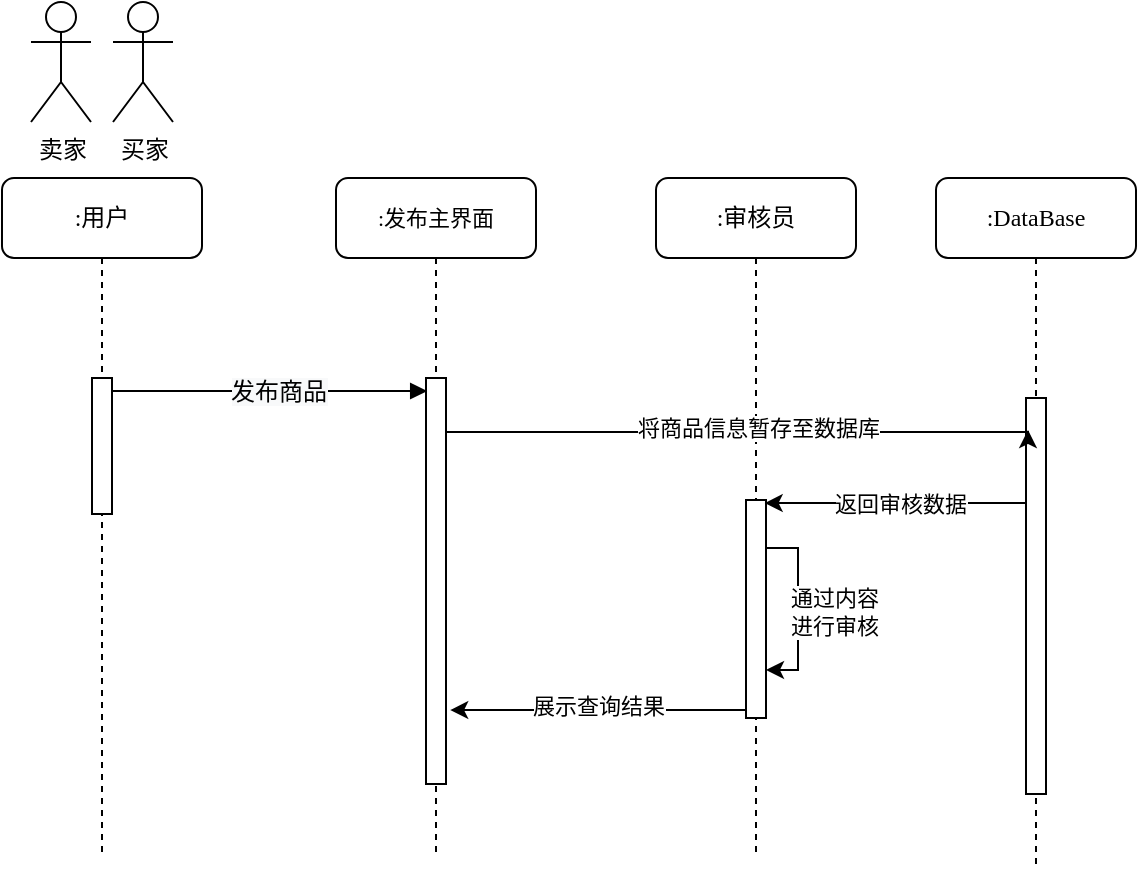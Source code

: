 <mxfile version="17.4.5" type="github">
  <diagram id="on1jaZB2G12ZiQlU1ATC" name="第 1 页">
    <mxGraphModel dx="493" dy="291" grid="0" gridSize="10" guides="1" tooltips="1" connect="1" arrows="1" fold="1" page="1" pageScale="1" pageWidth="1169" pageHeight="827" math="0" shadow="0">
      <root>
        <mxCell id="0" />
        <mxCell id="1" parent="0" />
        <mxCell id="yDM_2lHMn7Q9lCKYdCRe-1" value="&lt;font style=&quot;font-size: 11px ; line-height: 1.2&quot;&gt;:发布主界面&lt;/font&gt;" style="shape=umlLifeline;perimeter=lifelinePerimeter;whiteSpace=wrap;html=1;container=1;collapsible=0;recursiveResize=0;outlineConnect=0;rounded=1;shadow=0;comic=0;labelBackgroundColor=none;strokeWidth=1;fontFamily=Verdana;fontSize=12;align=center;" vertex="1" parent="1">
          <mxGeometry x="344" y="207" width="100" height="338" as="geometry" />
        </mxCell>
        <mxCell id="yDM_2lHMn7Q9lCKYdCRe-2" value="" style="html=1;points=[];perimeter=orthogonalPerimeter;rounded=0;shadow=0;comic=0;labelBackgroundColor=none;strokeWidth=1;fontFamily=Verdana;fontSize=12;align=center;" vertex="1" parent="yDM_2lHMn7Q9lCKYdCRe-1">
          <mxGeometry x="45" y="100" width="10" height="203" as="geometry" />
        </mxCell>
        <mxCell id="yDM_2lHMn7Q9lCKYdCRe-3" value=":审核员" style="shape=umlLifeline;perimeter=lifelinePerimeter;whiteSpace=wrap;html=1;container=1;collapsible=0;recursiveResize=0;outlineConnect=0;rounded=1;shadow=0;comic=0;labelBackgroundColor=none;strokeWidth=1;fontFamily=Verdana;fontSize=12;align=center;" vertex="1" parent="1">
          <mxGeometry x="504" y="207" width="100" height="340" as="geometry" />
        </mxCell>
        <mxCell id="yDM_2lHMn7Q9lCKYdCRe-4" value="" style="html=1;points=[];perimeter=orthogonalPerimeter;rounded=0;shadow=0;comic=0;labelBackgroundColor=none;strokeWidth=1;fontFamily=Verdana;fontSize=12;align=center;" vertex="1" parent="yDM_2lHMn7Q9lCKYdCRe-3">
          <mxGeometry x="45" y="161" width="10" height="109" as="geometry" />
        </mxCell>
        <mxCell id="yDM_2lHMn7Q9lCKYdCRe-23" style="edgeStyle=orthogonalEdgeStyle;rounded=0;orthogonalLoop=1;jettySize=auto;html=1;" edge="1" parent="yDM_2lHMn7Q9lCKYdCRe-3" source="yDM_2lHMn7Q9lCKYdCRe-4" target="yDM_2lHMn7Q9lCKYdCRe-4">
          <mxGeometry relative="1" as="geometry">
            <Array as="points">
              <mxPoint x="71" y="246" />
            </Array>
          </mxGeometry>
        </mxCell>
        <mxCell id="yDM_2lHMn7Q9lCKYdCRe-24" value="通过内容&lt;br&gt;进行审核" style="edgeLabel;html=1;align=center;verticalAlign=middle;resizable=0;points=[];" vertex="1" connectable="0" parent="yDM_2lHMn7Q9lCKYdCRe-23">
          <mxGeometry x="0.19" y="-1" relative="1" as="geometry">
            <mxPoint x="19" y="-8" as="offset" />
          </mxGeometry>
        </mxCell>
        <mxCell id="yDM_2lHMn7Q9lCKYdCRe-5" value=":DataBase" style="shape=umlLifeline;perimeter=lifelinePerimeter;whiteSpace=wrap;html=1;container=1;collapsible=0;recursiveResize=0;outlineConnect=0;rounded=1;shadow=0;comic=0;labelBackgroundColor=none;strokeWidth=1;fontFamily=Verdana;fontSize=12;align=center;" vertex="1" parent="1">
          <mxGeometry x="644" y="207" width="100" height="344" as="geometry" />
        </mxCell>
        <mxCell id="yDM_2lHMn7Q9lCKYdCRe-6" value="" style="html=1;points=[];perimeter=orthogonalPerimeter;rounded=0;shadow=0;comic=0;labelBackgroundColor=none;strokeWidth=1;fontFamily=Verdana;fontSize=12;align=center;" vertex="1" parent="yDM_2lHMn7Q9lCKYdCRe-5">
          <mxGeometry x="45" y="110" width="10" height="198" as="geometry" />
        </mxCell>
        <mxCell id="yDM_2lHMn7Q9lCKYdCRe-7" value=":用户" style="shape=umlLifeline;perimeter=lifelinePerimeter;whiteSpace=wrap;html=1;container=1;collapsible=0;recursiveResize=0;outlineConnect=0;rounded=1;shadow=0;comic=0;labelBackgroundColor=none;strokeWidth=1;fontFamily=Verdana;fontSize=12;align=center;" vertex="1" parent="1">
          <mxGeometry x="177" y="207" width="100" height="340" as="geometry" />
        </mxCell>
        <mxCell id="yDM_2lHMn7Q9lCKYdCRe-8" value="" style="html=1;points=[];perimeter=orthogonalPerimeter;rounded=0;shadow=0;comic=0;labelBackgroundColor=none;strokeWidth=1;fontFamily=Verdana;fontSize=12;align=center;" vertex="1" parent="yDM_2lHMn7Q9lCKYdCRe-7">
          <mxGeometry x="45" y="100" width="10" height="68" as="geometry" />
        </mxCell>
        <mxCell id="yDM_2lHMn7Q9lCKYdCRe-9" value="" style="html=1;verticalAlign=bottom;endArrow=block;entryX=0.06;entryY=0.033;labelBackgroundColor=none;fontFamily=Verdana;fontSize=12;edgeStyle=elbowEdgeStyle;elbow=vertical;entryDx=0;entryDy=0;entryPerimeter=0;" edge="1" parent="1" source="yDM_2lHMn7Q9lCKYdCRe-8" target="yDM_2lHMn7Q9lCKYdCRe-2">
          <mxGeometry x="-0.031" y="-57" relative="1" as="geometry">
            <mxPoint x="324" y="317" as="sourcePoint" />
            <mxPoint as="offset" />
          </mxGeometry>
        </mxCell>
        <mxCell id="yDM_2lHMn7Q9lCKYdCRe-10" value="&lt;span style=&quot;font-family: &amp;#34;verdana&amp;#34; ; font-size: 12px ; background-color: rgb(248 , 249 , 250)&quot;&gt;发布商品&lt;/span&gt;" style="edgeLabel;html=1;align=center;verticalAlign=middle;resizable=0;points=[];" vertex="1" connectable="0" parent="yDM_2lHMn7Q9lCKYdCRe-9">
          <mxGeometry x="-0.185" y="-2" relative="1" as="geometry">
            <mxPoint x="18" y="-2" as="offset" />
          </mxGeometry>
        </mxCell>
        <mxCell id="yDM_2lHMn7Q9lCKYdCRe-11" value="卖家" style="shape=umlActor;verticalLabelPosition=bottom;verticalAlign=top;html=1;outlineConnect=0;" vertex="1" parent="1">
          <mxGeometry x="191.5" y="119" width="30" height="60" as="geometry" />
        </mxCell>
        <mxCell id="yDM_2lHMn7Q9lCKYdCRe-16" value="买家" style="shape=umlActor;verticalLabelPosition=bottom;verticalAlign=top;html=1;outlineConnect=0;" vertex="1" parent="1">
          <mxGeometry x="232.5" y="119" width="30" height="60" as="geometry" />
        </mxCell>
        <mxCell id="yDM_2lHMn7Q9lCKYdCRe-17" style="edgeStyle=orthogonalEdgeStyle;rounded=0;orthogonalLoop=1;jettySize=auto;html=1;entryX=0.933;entryY=0.014;entryDx=0;entryDy=0;entryPerimeter=0;" edge="1" parent="1" source="yDM_2lHMn7Q9lCKYdCRe-6" target="yDM_2lHMn7Q9lCKYdCRe-4">
          <mxGeometry relative="1" as="geometry">
            <Array as="points">
              <mxPoint x="624" y="370" />
            </Array>
          </mxGeometry>
        </mxCell>
        <mxCell id="yDM_2lHMn7Q9lCKYdCRe-18" value="返回审核数据" style="edgeLabel;html=1;align=center;verticalAlign=middle;resizable=0;points=[];" vertex="1" connectable="0" parent="yDM_2lHMn7Q9lCKYdCRe-17">
          <mxGeometry x="0.279" y="1" relative="1" as="geometry">
            <mxPoint x="20" y="-1" as="offset" />
          </mxGeometry>
        </mxCell>
        <mxCell id="yDM_2lHMn7Q9lCKYdCRe-19" style="edgeStyle=orthogonalEdgeStyle;rounded=0;orthogonalLoop=1;jettySize=auto;html=1;entryX=1.21;entryY=0.818;entryDx=0;entryDy=0;entryPerimeter=0;" edge="1" parent="1" source="yDM_2lHMn7Q9lCKYdCRe-4" target="yDM_2lHMn7Q9lCKYdCRe-2">
          <mxGeometry relative="1" as="geometry">
            <Array as="points">
              <mxPoint x="518" y="473" />
              <mxPoint x="518" y="473" />
            </Array>
          </mxGeometry>
        </mxCell>
        <mxCell id="yDM_2lHMn7Q9lCKYdCRe-20" value="展示查询结果" style="edgeLabel;html=1;align=center;verticalAlign=middle;resizable=0;points=[];" vertex="1" connectable="0" parent="yDM_2lHMn7Q9lCKYdCRe-19">
          <mxGeometry x="0.194" relative="1" as="geometry">
            <mxPoint x="14" y="-2" as="offset" />
          </mxGeometry>
        </mxCell>
        <mxCell id="yDM_2lHMn7Q9lCKYdCRe-21" style="edgeStyle=orthogonalEdgeStyle;rounded=0;orthogonalLoop=1;jettySize=auto;html=1;" edge="1" parent="1" source="yDM_2lHMn7Q9lCKYdCRe-2">
          <mxGeometry relative="1" as="geometry">
            <mxPoint x="690" y="333" as="targetPoint" />
            <Array as="points">
              <mxPoint x="690" y="334" />
            </Array>
          </mxGeometry>
        </mxCell>
        <mxCell id="yDM_2lHMn7Q9lCKYdCRe-22" value="将商品信息暂存至数据库" style="edgeLabel;html=1;align=center;verticalAlign=middle;resizable=0;points=[];" vertex="1" connectable="0" parent="yDM_2lHMn7Q9lCKYdCRe-21">
          <mxGeometry x="-0.189" relative="1" as="geometry">
            <mxPoint x="37" y="-2" as="offset" />
          </mxGeometry>
        </mxCell>
      </root>
    </mxGraphModel>
  </diagram>
</mxfile>
